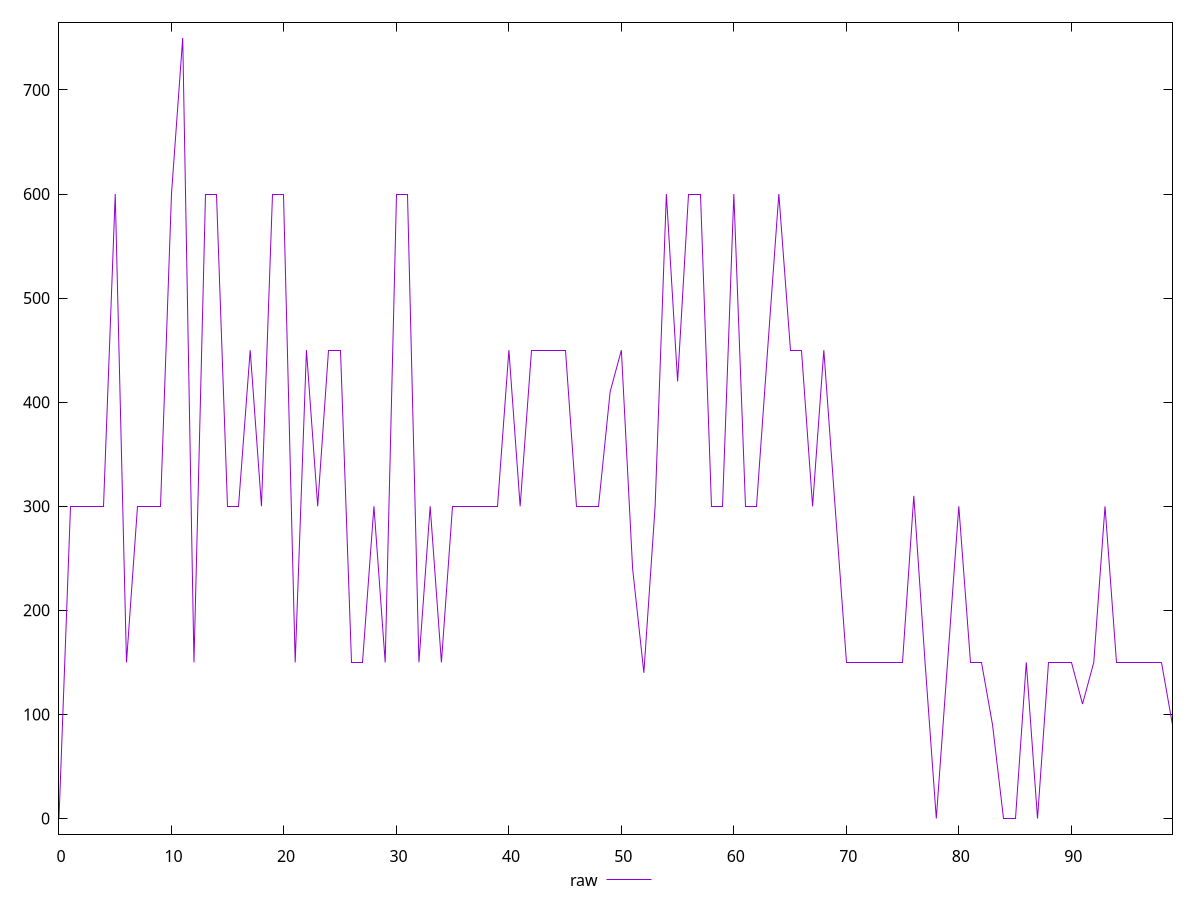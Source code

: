 reset

$raw <<EOF
0 0
1 300
2 300
3 300
4 300
5 600
6 150
7 300
8 300
9 300
10 600
11 750
12 150
13 600
14 600
15 300
16 300
17 450
18 300
19 600
20 600
21 150
22 450
23 300
24 450
25 450
26 150
27 150
28 300
29 150
30 600
31 600
32 150
33 300
34 150
35 300
36 300
37 300
38 300
39 300
40 450
41 300
42 450
43 450
44 450
45 450
46 300
47 300
48 300
49 410
50 450
51 240
52 140
53 300
54 600
55 420
56 600
57 600
58 300
59 300
60 600
61 300
62 300
63 450
64 600
65 450
66 450
67 300
68 450
69 300
70 150
71 150
72 150
73 150
74 150
75 150
76 310
77 150
78 0
79 150
80 300
81 150
82 150
83 90
84 0
85 0
86 150
87 0
88 150
89 150
90 150
91 110
92 150
93 300
94 150
95 150
96 150
97 150
98 150
99 90
EOF

set key outside below
set xrange [0:99]
set yrange [-15:765]
set trange [-15:765]
set terminal svg size 640, 500 enhanced background rgb 'white'
set output "reprap/unused-css-rules/samples/pages/raw/values.svg"

plot $raw title "raw" with line

reset
